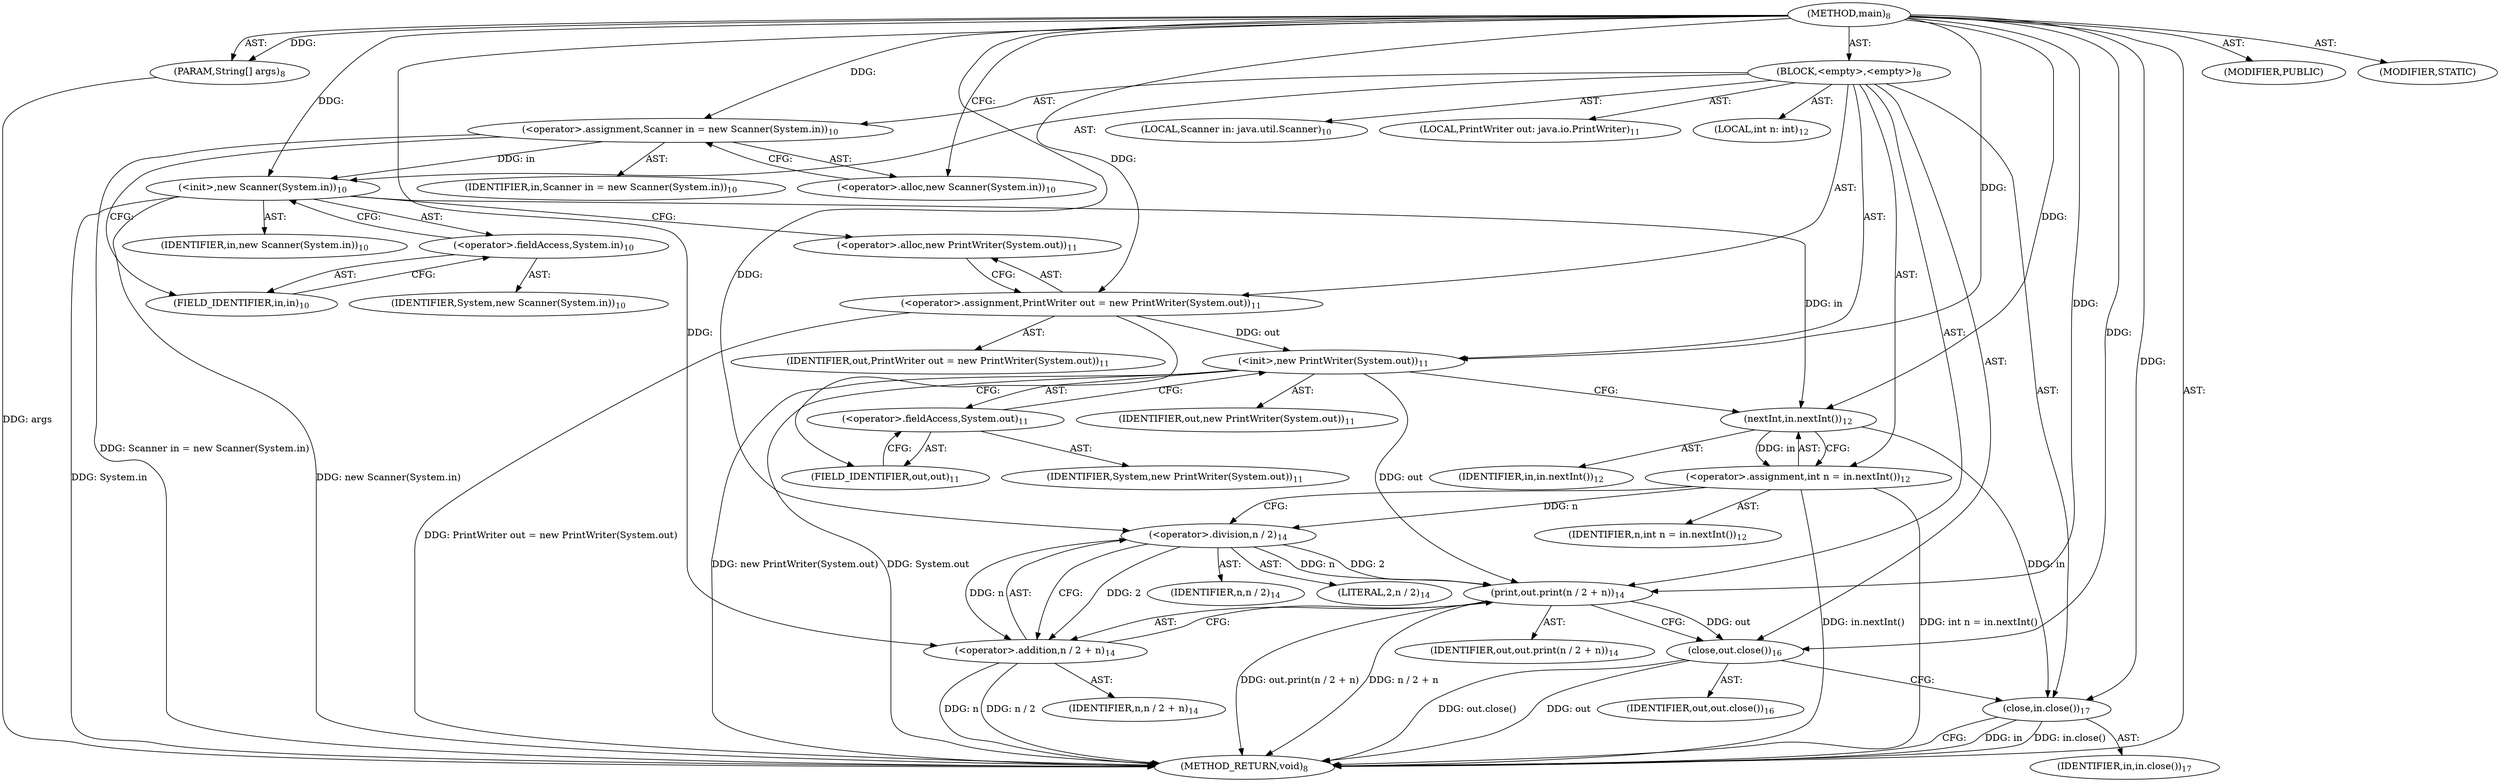 digraph "main" {  
"21" [label = <(METHOD,main)<SUB>8</SUB>> ]
"22" [label = <(PARAM,String[] args)<SUB>8</SUB>> ]
"23" [label = <(BLOCK,&lt;empty&gt;,&lt;empty&gt;)<SUB>8</SUB>> ]
"4" [label = <(LOCAL,Scanner in: java.util.Scanner)<SUB>10</SUB>> ]
"24" [label = <(&lt;operator&gt;.assignment,Scanner in = new Scanner(System.in))<SUB>10</SUB>> ]
"25" [label = <(IDENTIFIER,in,Scanner in = new Scanner(System.in))<SUB>10</SUB>> ]
"26" [label = <(&lt;operator&gt;.alloc,new Scanner(System.in))<SUB>10</SUB>> ]
"27" [label = <(&lt;init&gt;,new Scanner(System.in))<SUB>10</SUB>> ]
"3" [label = <(IDENTIFIER,in,new Scanner(System.in))<SUB>10</SUB>> ]
"28" [label = <(&lt;operator&gt;.fieldAccess,System.in)<SUB>10</SUB>> ]
"29" [label = <(IDENTIFIER,System,new Scanner(System.in))<SUB>10</SUB>> ]
"30" [label = <(FIELD_IDENTIFIER,in,in)<SUB>10</SUB>> ]
"6" [label = <(LOCAL,PrintWriter out: java.io.PrintWriter)<SUB>11</SUB>> ]
"31" [label = <(&lt;operator&gt;.assignment,PrintWriter out = new PrintWriter(System.out))<SUB>11</SUB>> ]
"32" [label = <(IDENTIFIER,out,PrintWriter out = new PrintWriter(System.out))<SUB>11</SUB>> ]
"33" [label = <(&lt;operator&gt;.alloc,new PrintWriter(System.out))<SUB>11</SUB>> ]
"34" [label = <(&lt;init&gt;,new PrintWriter(System.out))<SUB>11</SUB>> ]
"5" [label = <(IDENTIFIER,out,new PrintWriter(System.out))<SUB>11</SUB>> ]
"35" [label = <(&lt;operator&gt;.fieldAccess,System.out)<SUB>11</SUB>> ]
"36" [label = <(IDENTIFIER,System,new PrintWriter(System.out))<SUB>11</SUB>> ]
"37" [label = <(FIELD_IDENTIFIER,out,out)<SUB>11</SUB>> ]
"38" [label = <(LOCAL,int n: int)<SUB>12</SUB>> ]
"39" [label = <(&lt;operator&gt;.assignment,int n = in.nextInt())<SUB>12</SUB>> ]
"40" [label = <(IDENTIFIER,n,int n = in.nextInt())<SUB>12</SUB>> ]
"41" [label = <(nextInt,in.nextInt())<SUB>12</SUB>> ]
"42" [label = <(IDENTIFIER,in,in.nextInt())<SUB>12</SUB>> ]
"43" [label = <(print,out.print(n / 2 + n))<SUB>14</SUB>> ]
"44" [label = <(IDENTIFIER,out,out.print(n / 2 + n))<SUB>14</SUB>> ]
"45" [label = <(&lt;operator&gt;.addition,n / 2 + n)<SUB>14</SUB>> ]
"46" [label = <(&lt;operator&gt;.division,n / 2)<SUB>14</SUB>> ]
"47" [label = <(IDENTIFIER,n,n / 2)<SUB>14</SUB>> ]
"48" [label = <(LITERAL,2,n / 2)<SUB>14</SUB>> ]
"49" [label = <(IDENTIFIER,n,n / 2 + n)<SUB>14</SUB>> ]
"50" [label = <(close,out.close())<SUB>16</SUB>> ]
"51" [label = <(IDENTIFIER,out,out.close())<SUB>16</SUB>> ]
"52" [label = <(close,in.close())<SUB>17</SUB>> ]
"53" [label = <(IDENTIFIER,in,in.close())<SUB>17</SUB>> ]
"54" [label = <(MODIFIER,PUBLIC)> ]
"55" [label = <(MODIFIER,STATIC)> ]
"56" [label = <(METHOD_RETURN,void)<SUB>8</SUB>> ]
  "21" -> "22"  [ label = "AST: "] 
  "21" -> "23"  [ label = "AST: "] 
  "21" -> "54"  [ label = "AST: "] 
  "21" -> "55"  [ label = "AST: "] 
  "21" -> "56"  [ label = "AST: "] 
  "23" -> "4"  [ label = "AST: "] 
  "23" -> "24"  [ label = "AST: "] 
  "23" -> "27"  [ label = "AST: "] 
  "23" -> "6"  [ label = "AST: "] 
  "23" -> "31"  [ label = "AST: "] 
  "23" -> "34"  [ label = "AST: "] 
  "23" -> "38"  [ label = "AST: "] 
  "23" -> "39"  [ label = "AST: "] 
  "23" -> "43"  [ label = "AST: "] 
  "23" -> "50"  [ label = "AST: "] 
  "23" -> "52"  [ label = "AST: "] 
  "24" -> "25"  [ label = "AST: "] 
  "24" -> "26"  [ label = "AST: "] 
  "27" -> "3"  [ label = "AST: "] 
  "27" -> "28"  [ label = "AST: "] 
  "28" -> "29"  [ label = "AST: "] 
  "28" -> "30"  [ label = "AST: "] 
  "31" -> "32"  [ label = "AST: "] 
  "31" -> "33"  [ label = "AST: "] 
  "34" -> "5"  [ label = "AST: "] 
  "34" -> "35"  [ label = "AST: "] 
  "35" -> "36"  [ label = "AST: "] 
  "35" -> "37"  [ label = "AST: "] 
  "39" -> "40"  [ label = "AST: "] 
  "39" -> "41"  [ label = "AST: "] 
  "41" -> "42"  [ label = "AST: "] 
  "43" -> "44"  [ label = "AST: "] 
  "43" -> "45"  [ label = "AST: "] 
  "45" -> "46"  [ label = "AST: "] 
  "45" -> "49"  [ label = "AST: "] 
  "46" -> "47"  [ label = "AST: "] 
  "46" -> "48"  [ label = "AST: "] 
  "50" -> "51"  [ label = "AST: "] 
  "52" -> "53"  [ label = "AST: "] 
  "24" -> "30"  [ label = "CFG: "] 
  "27" -> "33"  [ label = "CFG: "] 
  "31" -> "37"  [ label = "CFG: "] 
  "34" -> "41"  [ label = "CFG: "] 
  "39" -> "46"  [ label = "CFG: "] 
  "43" -> "50"  [ label = "CFG: "] 
  "50" -> "52"  [ label = "CFG: "] 
  "52" -> "56"  [ label = "CFG: "] 
  "26" -> "24"  [ label = "CFG: "] 
  "28" -> "27"  [ label = "CFG: "] 
  "33" -> "31"  [ label = "CFG: "] 
  "35" -> "34"  [ label = "CFG: "] 
  "41" -> "39"  [ label = "CFG: "] 
  "45" -> "43"  [ label = "CFG: "] 
  "30" -> "28"  [ label = "CFG: "] 
  "37" -> "35"  [ label = "CFG: "] 
  "46" -> "45"  [ label = "CFG: "] 
  "21" -> "26"  [ label = "CFG: "] 
  "22" -> "56"  [ label = "DDG: args"] 
  "24" -> "56"  [ label = "DDG: Scanner in = new Scanner(System.in)"] 
  "27" -> "56"  [ label = "DDG: System.in"] 
  "27" -> "56"  [ label = "DDG: new Scanner(System.in)"] 
  "31" -> "56"  [ label = "DDG: PrintWriter out = new PrintWriter(System.out)"] 
  "34" -> "56"  [ label = "DDG: System.out"] 
  "34" -> "56"  [ label = "DDG: new PrintWriter(System.out)"] 
  "39" -> "56"  [ label = "DDG: in.nextInt()"] 
  "39" -> "56"  [ label = "DDG: int n = in.nextInt()"] 
  "45" -> "56"  [ label = "DDG: n / 2"] 
  "45" -> "56"  [ label = "DDG: n"] 
  "43" -> "56"  [ label = "DDG: n / 2 + n"] 
  "43" -> "56"  [ label = "DDG: out.print(n / 2 + n)"] 
  "50" -> "56"  [ label = "DDG: out"] 
  "50" -> "56"  [ label = "DDG: out.close()"] 
  "52" -> "56"  [ label = "DDG: in"] 
  "52" -> "56"  [ label = "DDG: in.close()"] 
  "21" -> "22"  [ label = "DDG: "] 
  "21" -> "24"  [ label = "DDG: "] 
  "21" -> "31"  [ label = "DDG: "] 
  "41" -> "39"  [ label = "DDG: in"] 
  "24" -> "27"  [ label = "DDG: in"] 
  "21" -> "27"  [ label = "DDG: "] 
  "31" -> "34"  [ label = "DDG: out"] 
  "21" -> "34"  [ label = "DDG: "] 
  "34" -> "43"  [ label = "DDG: out"] 
  "21" -> "43"  [ label = "DDG: "] 
  "46" -> "43"  [ label = "DDG: n"] 
  "46" -> "43"  [ label = "DDG: 2"] 
  "43" -> "50"  [ label = "DDG: out"] 
  "21" -> "50"  [ label = "DDG: "] 
  "41" -> "52"  [ label = "DDG: in"] 
  "21" -> "52"  [ label = "DDG: "] 
  "27" -> "41"  [ label = "DDG: in"] 
  "21" -> "41"  [ label = "DDG: "] 
  "46" -> "45"  [ label = "DDG: n"] 
  "46" -> "45"  [ label = "DDG: 2"] 
  "21" -> "45"  [ label = "DDG: "] 
  "39" -> "46"  [ label = "DDG: n"] 
  "21" -> "46"  [ label = "DDG: "] 
}
